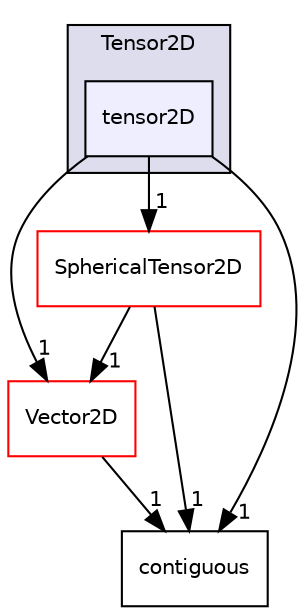 digraph "src/OpenFOAM/primitives/Tensor2D/tensor2D" {
  bgcolor=transparent;
  compound=true
  node [ fontsize="10", fontname="Helvetica"];
  edge [ labelfontsize="10", labelfontname="Helvetica"];
  subgraph clusterdir_af3b3c32572abb73a47caea053f82d3c {
    graph [ bgcolor="#ddddee", pencolor="black", label="Tensor2D" fontname="Helvetica", fontsize="10", URL="dir_af3b3c32572abb73a47caea053f82d3c.html"]
  dir_71c358aaca74482d6c1f86c25a6ef8b3 [shape=box, label="tensor2D", style="filled", fillcolor="#eeeeff", pencolor="black", URL="dir_71c358aaca74482d6c1f86c25a6ef8b3.html"];
  }
  dir_03cbbdc57deccee747de3682b626c91e [shape=box label="SphericalTensor2D" color="red" URL="dir_03cbbdc57deccee747de3682b626c91e.html"];
  dir_974ac155d7c04ce7d59446545c00b04b [shape=box label="Vector2D" color="red" URL="dir_974ac155d7c04ce7d59446545c00b04b.html"];
  dir_1b29830830533868fb04f0e807b2ad78 [shape=box label="contiguous" URL="dir_1b29830830533868fb04f0e807b2ad78.html"];
  dir_71c358aaca74482d6c1f86c25a6ef8b3->dir_03cbbdc57deccee747de3682b626c91e [headlabel="1", labeldistance=1.5 headhref="dir_002424_002401.html"];
  dir_71c358aaca74482d6c1f86c25a6ef8b3->dir_974ac155d7c04ce7d59446545c00b04b [headlabel="1", labeldistance=1.5 headhref="dir_002424_002434.html"];
  dir_71c358aaca74482d6c1f86c25a6ef8b3->dir_1b29830830533868fb04f0e807b2ad78 [headlabel="1", labeldistance=1.5 headhref="dir_002424_002335.html"];
  dir_03cbbdc57deccee747de3682b626c91e->dir_974ac155d7c04ce7d59446545c00b04b [headlabel="1", labeldistance=1.5 headhref="dir_002401_002434.html"];
  dir_03cbbdc57deccee747de3682b626c91e->dir_1b29830830533868fb04f0e807b2ad78 [headlabel="1", labeldistance=1.5 headhref="dir_002401_002335.html"];
  dir_974ac155d7c04ce7d59446545c00b04b->dir_1b29830830533868fb04f0e807b2ad78 [headlabel="1", labeldistance=1.5 headhref="dir_002434_002335.html"];
}
